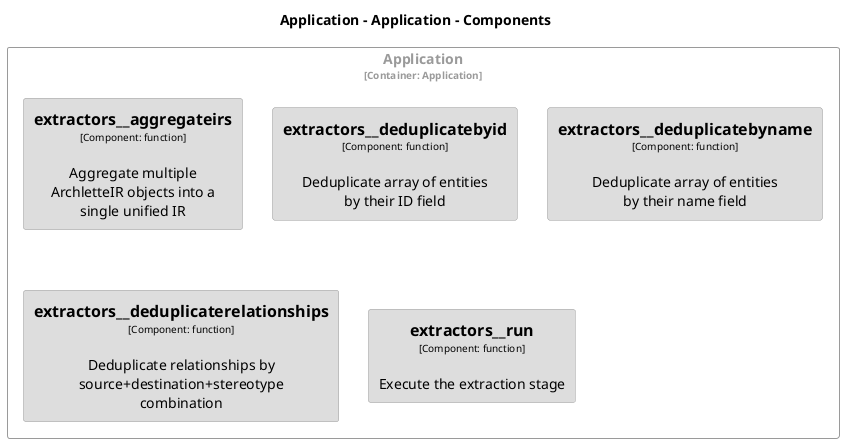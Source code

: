 @startuml
set separator none
title Application - Application - Components

top to bottom direction
skinparam ranksep 60
skinparam nodesep 30

skinparam {
  arrowFontSize 10
  defaultTextAlignment center
  wrapWidth 200
  maxMessageSize 100
}

hide stereotype

skinparam rectangle<<Application.Application.extractors__aggregateirs>> {
  BackgroundColor #dddddd
  FontColor #000000
  BorderColor #9a9a9a
  shadowing false
}
skinparam rectangle<<Application.Application.extractors__deduplicatebyid>> {
  BackgroundColor #dddddd
  FontColor #000000
  BorderColor #9a9a9a
  shadowing false
}
skinparam rectangle<<Application.Application.extractors__deduplicatebyname>> {
  BackgroundColor #dddddd
  FontColor #000000
  BorderColor #9a9a9a
  shadowing false
}
skinparam rectangle<<Application.Application.extractors__deduplicaterelationships>> {
  BackgroundColor #dddddd
  FontColor #000000
  BorderColor #9a9a9a
  shadowing false
}
skinparam rectangle<<Application.Application.extractors__run>> {
  BackgroundColor #dddddd
  FontColor #000000
  BorderColor #9a9a9a
  shadowing false
}
skinparam rectangle<<Application.Application>> {
  BorderColor #9a9a9a
  FontColor #9a9a9a
  shadowing false
}

rectangle "Application\n<size:10>[Container: Application]</size>" <<Application.Application>> {
  rectangle "==extractors__aggregateirs\n<size:10>[Component: function]</size>\n\nAggregate multiple ArchletteIR objects into a single unified IR" <<Application.Application.extractors__aggregateirs>> as Application.Application.extractors__aggregateirs
  rectangle "==extractors__deduplicatebyid\n<size:10>[Component: function]</size>\n\nDeduplicate array of entities by their ID field" <<Application.Application.extractors__deduplicatebyid>> as Application.Application.extractors__deduplicatebyid
  rectangle "==extractors__deduplicatebyname\n<size:10>[Component: function]</size>\n\nDeduplicate array of entities by their name field" <<Application.Application.extractors__deduplicatebyname>> as Application.Application.extractors__deduplicatebyname
  rectangle "==extractors__deduplicaterelationships\n<size:10>[Component: function]</size>\n\nDeduplicate relationships by source+destination+stereotype combination" <<Application.Application.extractors__deduplicaterelationships>> as Application.Application.extractors__deduplicaterelationships
  rectangle "==extractors__run\n<size:10>[Component: function]</size>\n\nExecute the extraction stage" <<Application.Application.extractors__run>> as Application.Application.extractors__run
}

@enduml